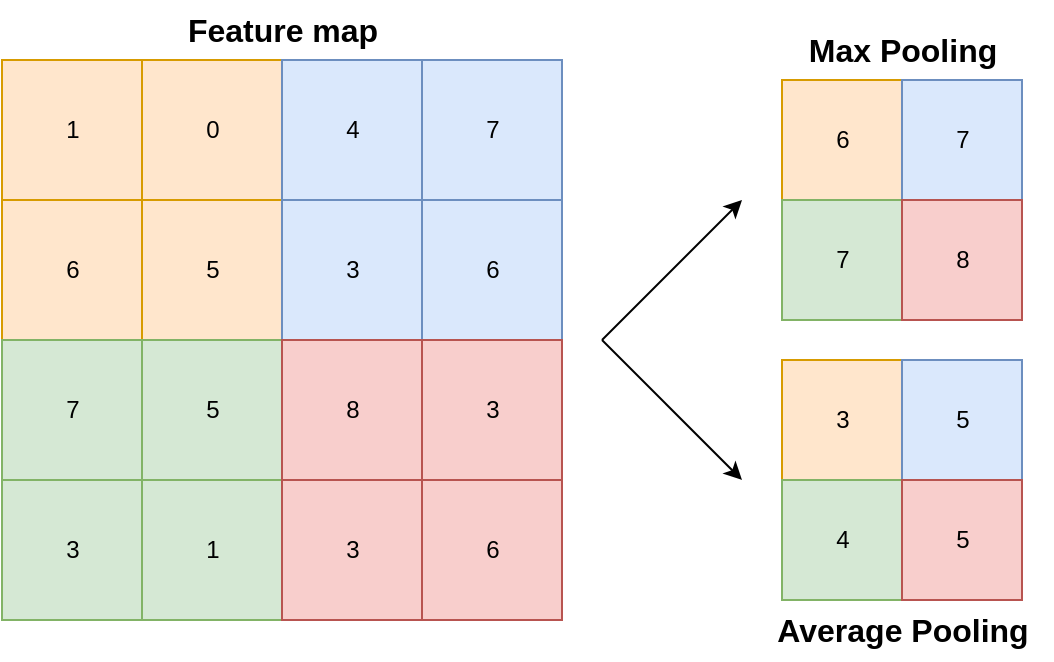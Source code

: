 <mxfile version="20.6.0" type="device"><diagram name="Page-1" id="fc2ac565-0d4e-3f0d-88b0-a54af1634ed7"><mxGraphModel dx="1185" dy="650" grid="1" gridSize="10" guides="1" tooltips="1" connect="0" arrows="1" fold="1" page="1" pageScale="1.5" pageWidth="1169" pageHeight="827" background="none" math="0" shadow="0"><root><mxCell id="0" style=";html=1;"/><mxCell id="1" style=";html=1;" parent="0"/><mxCell id="67c90442a009f359-296" value="1" style="align=center;strokeColor=#d79b00;html=1;verticalAlign=middle;fillColor=#ffe6cc;" parent="1" vertex="1"><mxGeometry x="630" y="390" width="70" height="70" as="geometry"/></mxCell><mxCell id="nRF5ctepJpuEnizCRN2T-100" value="0" style="align=center;strokeColor=#d79b00;html=1;verticalAlign=middle;fillColor=#ffe6cc;" vertex="1" parent="1"><mxGeometry x="700" y="390" width="70" height="70" as="geometry"/></mxCell><mxCell id="nRF5ctepJpuEnizCRN2T-104" value="6" style="align=center;strokeColor=#d79b00;html=1;verticalAlign=middle;fillColor=#ffe6cc;" vertex="1" parent="1"><mxGeometry x="630" y="460" width="70" height="70" as="geometry"/></mxCell><mxCell id="nRF5ctepJpuEnizCRN2T-105" value="5" style="align=center;strokeColor=#d79b00;html=1;verticalAlign=middle;fillColor=#ffe6cc;" vertex="1" parent="1"><mxGeometry x="700" y="460" width="70" height="70" as="geometry"/></mxCell><mxCell id="nRF5ctepJpuEnizCRN2T-106" value="4" style="align=center;strokeColor=#6c8ebf;html=1;verticalAlign=middle;fillColor=#dae8fc;" vertex="1" parent="1"><mxGeometry x="770" y="390" width="70" height="70" as="geometry"/></mxCell><mxCell id="nRF5ctepJpuEnizCRN2T-107" value="3" style="align=center;strokeColor=#6c8ebf;html=1;verticalAlign=middle;fillColor=#dae8fc;" vertex="1" parent="1"><mxGeometry x="770" y="460" width="70" height="70" as="geometry"/></mxCell><mxCell id="nRF5ctepJpuEnizCRN2T-108" value="7" style="align=center;strokeColor=#82b366;html=1;verticalAlign=middle;fillColor=#d5e8d4;" vertex="1" parent="1"><mxGeometry x="630" y="530" width="70" height="70" as="geometry"/></mxCell><mxCell id="nRF5ctepJpuEnizCRN2T-109" value="5" style="align=center;strokeColor=#82b366;html=1;verticalAlign=middle;fillColor=#d5e8d4;" vertex="1" parent="1"><mxGeometry x="700" y="530" width="70" height="70" as="geometry"/></mxCell><mxCell id="nRF5ctepJpuEnizCRN2T-110" value="8" style="align=center;strokeColor=#b85450;html=1;verticalAlign=middle;fillColor=#f8cecc;" vertex="1" parent="1"><mxGeometry x="770" y="530" width="70" height="70" as="geometry"/></mxCell><mxCell id="nRF5ctepJpuEnizCRN2T-111" value="7" style="align=center;strokeColor=#6c8ebf;html=1;verticalAlign=middle;fillColor=#dae8fc;" vertex="1" parent="1"><mxGeometry x="840" y="390" width="70" height="70" as="geometry"/></mxCell><mxCell id="nRF5ctepJpuEnizCRN2T-112" value="6" style="align=center;strokeColor=#6c8ebf;html=1;verticalAlign=middle;fillColor=#dae8fc;" vertex="1" parent="1"><mxGeometry x="840" y="460" width="70" height="70" as="geometry"/></mxCell><mxCell id="nRF5ctepJpuEnizCRN2T-113" value="3" style="align=center;strokeColor=#b85450;html=1;verticalAlign=middle;fillColor=#f8cecc;" vertex="1" parent="1"><mxGeometry x="840" y="530" width="70" height="70" as="geometry"/></mxCell><mxCell id="nRF5ctepJpuEnizCRN2T-114" value="3" style="align=center;strokeColor=#82b366;html=1;verticalAlign=middle;fillColor=#d5e8d4;" vertex="1" parent="1"><mxGeometry x="630" y="600" width="70" height="70" as="geometry"/></mxCell><mxCell id="nRF5ctepJpuEnizCRN2T-115" value="1" style="align=center;strokeColor=#82b366;html=1;verticalAlign=middle;fillColor=#d5e8d4;" vertex="1" parent="1"><mxGeometry x="700" y="600" width="70" height="70" as="geometry"/></mxCell><mxCell id="nRF5ctepJpuEnizCRN2T-116" value="3" style="align=center;strokeColor=#b85450;html=1;verticalAlign=middle;fillColor=#f8cecc;" vertex="1" parent="1"><mxGeometry x="770" y="600" width="70" height="70" as="geometry"/></mxCell><mxCell id="nRF5ctepJpuEnizCRN2T-117" value="6" style="align=center;strokeColor=#b85450;html=1;verticalAlign=middle;fillColor=#f8cecc;" vertex="1" parent="1"><mxGeometry x="840" y="600" width="70" height="70" as="geometry"/></mxCell><mxCell id="nRF5ctepJpuEnizCRN2T-122" value="3" style="align=center;strokeColor=#d79b00;html=1;verticalAlign=middle;fillColor=#ffe6cc;" vertex="1" parent="1"><mxGeometry x="1020" y="540" width="60" height="60" as="geometry"/></mxCell><mxCell id="nRF5ctepJpuEnizCRN2T-123" value="4" style="align=center;strokeColor=#82b366;html=1;verticalAlign=middle;fillColor=#d5e8d4;" vertex="1" parent="1"><mxGeometry x="1020" y="600" width="60" height="60" as="geometry"/></mxCell><mxCell id="nRF5ctepJpuEnizCRN2T-124" value="5" style="align=center;strokeColor=#6c8ebf;html=1;verticalAlign=middle;fillColor=#dae8fc;" vertex="1" parent="1"><mxGeometry x="1080" y="540" width="60" height="60" as="geometry"/></mxCell><mxCell id="nRF5ctepJpuEnizCRN2T-125" value="5" style="align=center;strokeColor=#b85450;html=1;verticalAlign=middle;fillColor=#f8cecc;" vertex="1" parent="1"><mxGeometry x="1080" y="600" width="60" height="60" as="geometry"/></mxCell><mxCell id="nRF5ctepJpuEnizCRN2T-126" value="6" style="align=center;strokeColor=#d79b00;html=1;verticalAlign=middle;fillColor=#ffe6cc;" vertex="1" parent="1"><mxGeometry x="1020" y="400" width="60" height="60" as="geometry"/></mxCell><mxCell id="nRF5ctepJpuEnizCRN2T-127" value="7" style="align=center;strokeColor=#82b366;html=1;verticalAlign=middle;fillColor=#d5e8d4;" vertex="1" parent="1"><mxGeometry x="1020" y="460" width="60" height="60" as="geometry"/></mxCell><mxCell id="nRF5ctepJpuEnizCRN2T-128" value="7" style="align=center;strokeColor=#6c8ebf;html=1;verticalAlign=middle;fillColor=#dae8fc;" vertex="1" parent="1"><mxGeometry x="1080" y="400" width="60" height="60" as="geometry"/></mxCell><mxCell id="nRF5ctepJpuEnizCRN2T-129" value="8" style="align=center;strokeColor=#b85450;html=1;verticalAlign=middle;fillColor=#f8cecc;" vertex="1" parent="1"><mxGeometry x="1080" y="460" width="60" height="60" as="geometry"/></mxCell><mxCell id="nRF5ctepJpuEnizCRN2T-130" value="" style="endArrow=classic;html=1;rounded=0;" edge="1" parent="1"><mxGeometry width="50" height="50" relative="1" as="geometry"><mxPoint x="930" y="530" as="sourcePoint"/><mxPoint x="1000" y="460" as="targetPoint"/></mxGeometry></mxCell><mxCell id="nRF5ctepJpuEnizCRN2T-132" value="" style="endArrow=classic;html=1;rounded=0;" edge="1" parent="1"><mxGeometry width="50" height="50" relative="1" as="geometry"><mxPoint x="930" y="530" as="sourcePoint"/><mxPoint x="1000" y="600" as="targetPoint"/></mxGeometry></mxCell><mxCell id="nRF5ctepJpuEnizCRN2T-133" value="Max Pooling" style="text;html=1;align=center;verticalAlign=middle;resizable=0;points=[];autosize=1;strokeColor=none;fillColor=none;fontStyle=1;fontSize=16;" vertex="1" parent="1"><mxGeometry x="1020" y="370" width="120" height="30" as="geometry"/></mxCell><mxCell id="nRF5ctepJpuEnizCRN2T-134" value="Average Pooling" style="text;html=1;align=center;verticalAlign=middle;resizable=0;points=[];autosize=1;strokeColor=none;fillColor=none;fontSize=16;fontStyle=1" vertex="1" parent="1"><mxGeometry x="1005" y="660" width="150" height="30" as="geometry"/></mxCell><mxCell id="nRF5ctepJpuEnizCRN2T-135" value="Feature map" style="text;html=1;align=center;verticalAlign=middle;resizable=0;points=[];autosize=1;strokeColor=none;fillColor=none;fontSize=16;fontStyle=1" vertex="1" parent="1"><mxGeometry x="710" y="360" width="120" height="30" as="geometry"/></mxCell></root></mxGraphModel></diagram></mxfile>